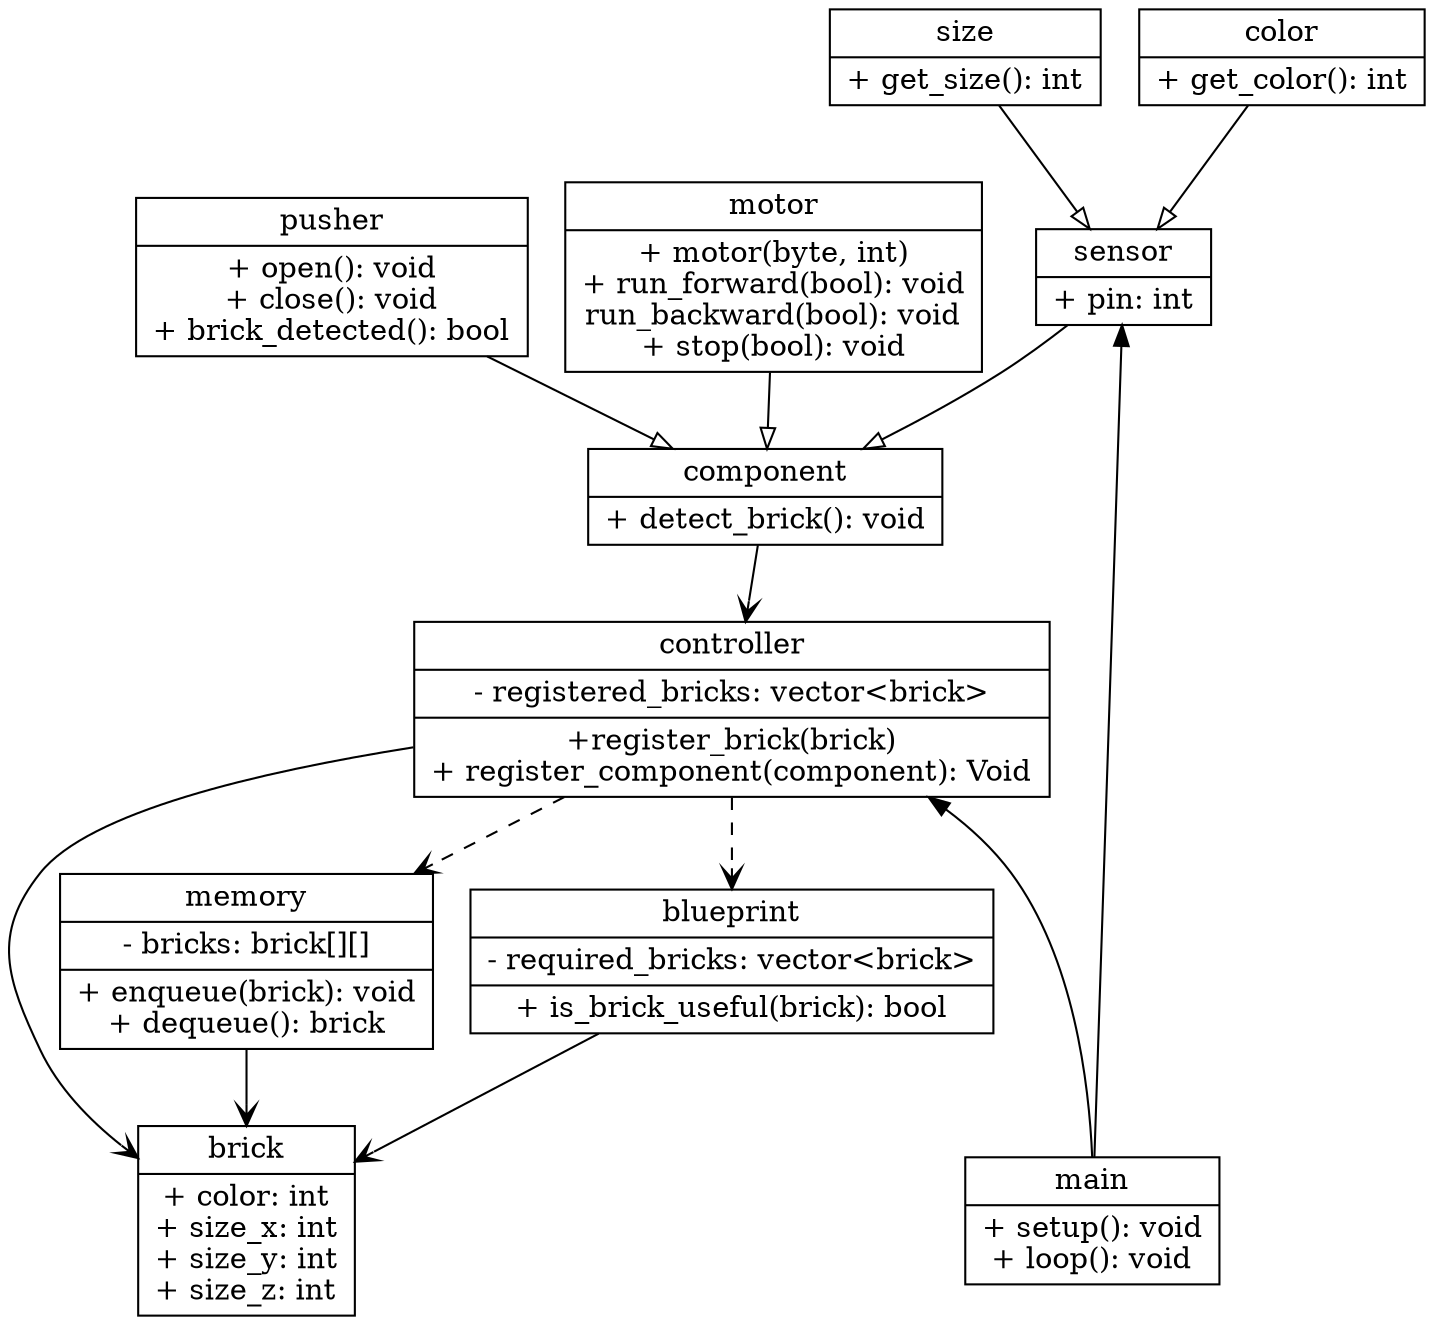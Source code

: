 digraph G {
  rankdir = TB;
  node [shape = record];
  { rank = same;
    main  [label = "{main   | + setup(): void\n+ loop(): void}"];
    brick [label = "{brick  | + color: int\n+ size_x: int\n+ size_y: int\n+ size_z: int}"];
  }
  sensor       [label = "{sensor | + pin: int}"];
  sensor_size  [label = "{size   | + get_size(): int}"];
  sensor_color [label = "{color  | + get_color(): int}"];

  {sensor_size, sensor_color}  -> sensor [arrowhead = onormal];

  comp [label = "{component | + detect_brick(): void}"];

  module_compute [label = "{controller | - registered_bricks: vector\<brick\> | +register_brick(brick)\n+ register_component(component): Void}"];
  module_pusher  [label = "{pusher     | + open(): void\n+ close(): void\n+ brick_detected(): bool}"];
  module_memory  [label = "{memory     | - bricks: brick[][] | + enqueue(brick): void\n+ dequeue(): brick}"];
  module_motor   [label = "{motor      | + motor(byte, int)\n+ run_forward(bool): void\nrun_backward(bool): void\n+ stop(bool): void}"];

  {sensor, module_pusher, module_motor} -> comp [arrowhead = onormal];

  module_compute -> {module_memory} [style = dashed, arrowhead = vee];
  comp -> module_compute [arrowhead = vee];

  blueprint [label = "{blueprint | - required_bricks: vector\<brick\> | + is_brick_useful(brick): bool}"];

  module_compute -> blueprint [style = dashed, arrowhead = vee];
  {blueprint, module_compute, module_memory} -> brick [arrowhead = vee];
  {module_compute, sensor} -> main [dir = back];
}
